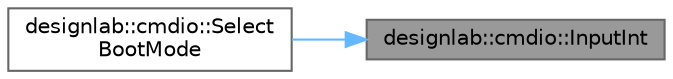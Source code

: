 digraph "designlab::cmdio::InputInt"
{
 // LATEX_PDF_SIZE
  bgcolor="transparent";
  edge [fontname=Helvetica,fontsize=10,labelfontname=Helvetica,labelfontsize=10];
  node [fontname=Helvetica,fontsize=10,shape=box,height=0.2,width=0.4];
  rankdir="RL";
  Node1 [id="Node000001",label="designlab::cmdio::InputInt",height=0.2,width=0.4,color="gray40", fillcolor="grey60", style="filled", fontcolor="black",tooltip="整数を入力する関数．"];
  Node1 -> Node2 [id="edge1_Node000001_Node000002",dir="back",color="steelblue1",style="solid",tooltip=" "];
  Node2 [id="Node000002",label="designlab::cmdio::Select\lBootMode",height=0.2,width=0.4,color="grey40", fillcolor="white", style="filled",URL="$namespacedesignlab_1_1cmdio.html#adc19ae459e6e165635ff3eba1f975a0c",tooltip="このアプリの起動モードを選択する関数．"];
}
